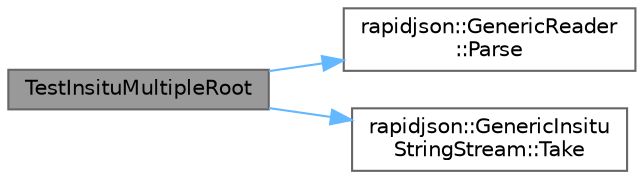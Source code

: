 digraph "TestInsituMultipleRoot"
{
 // LATEX_PDF_SIZE
  bgcolor="transparent";
  edge [fontname=Helvetica,fontsize=10,labelfontname=Helvetica,labelfontsize=10];
  node [fontname=Helvetica,fontsize=10,shape=box,height=0.2,width=0.4];
  rankdir="LR";
  Node1 [id="Node000001",label="TestInsituMultipleRoot",height=0.2,width=0.4,color="gray40", fillcolor="grey60", style="filled", fontcolor="black",tooltip=" "];
  Node1 -> Node2 [id="edge1_Node000001_Node000002",color="steelblue1",style="solid",tooltip=" "];
  Node2 [id="Node000002",label="rapidjson::GenericReader\l::Parse",height=0.2,width=0.4,color="grey40", fillcolor="white", style="filled",URL="$classrapidjson_1_1_generic_reader.html#ac9c540b77de19661f6f45e04b9b0937b",tooltip="Parse JSON text."];
  Node1 -> Node3 [id="edge2_Node000001_Node000003",color="steelblue1",style="solid",tooltip=" "];
  Node3 [id="Node000003",label="rapidjson::GenericInsitu\lStringStream::Take",height=0.2,width=0.4,color="grey40", fillcolor="white", style="filled",URL="$structrapidjson_1_1_generic_insitu_string_stream.html#a99d4a96da7d602895136c90fed68695f",tooltip=" "];
}

